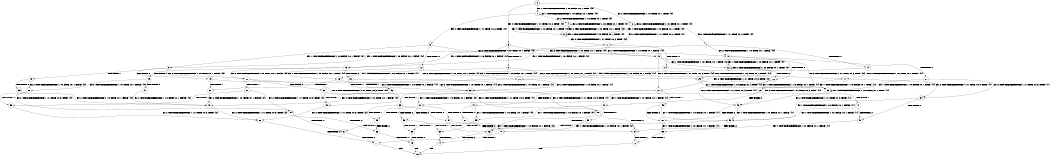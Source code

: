 digraph BCG {
size = "7, 10.5";
center = TRUE;
node [shape = circle];
0 [peripheries = 2];
0 -> 1 [label = "EX !1 !ATOMIC_EXCH_BRANCH (1, +0, FALSE, +0, 1, TRUE) !{0}"];
0 -> 2 [label = "EX !2 !ATOMIC_EXCH_BRANCH (1, +0, TRUE, +0, 1, TRUE) !{0}"];
0 -> 3 [label = "EX !0 !ATOMIC_EXCH_BRANCH (1, +1, TRUE, +0, 2, TRUE) !{0}"];
1 -> 4 [label = "EX !2 !ATOMIC_EXCH_BRANCH (1, +0, TRUE, +0, 1, TRUE) !{0}"];
1 -> 5 [label = "EX !0 !ATOMIC_EXCH_BRANCH (1, +1, TRUE, +0, 2, TRUE) !{0}"];
1 -> 1 [label = "EX !1 !ATOMIC_EXCH_BRANCH (1, +0, FALSE, +0, 1, TRUE) !{0}"];
2 -> 6 [label = "EX !1 !ATOMIC_EXCH_BRANCH (1, +0, FALSE, +0, 1, TRUE) !{0}"];
2 -> 7 [label = "EX !0 !ATOMIC_EXCH_BRANCH (1, +1, TRUE, +0, 2, TRUE) !{0}"];
2 -> 2 [label = "EX !2 !ATOMIC_EXCH_BRANCH (1, +0, TRUE, +0, 1, TRUE) !{0}"];
3 -> 8 [label = "TERMINATE !0"];
3 -> 9 [label = "EX !1 !ATOMIC_EXCH_BRANCH (1, +0, FALSE, +0, 1, FALSE) !{0}"];
3 -> 10 [label = "EX !2 !ATOMIC_EXCH_BRANCH (1, +0, TRUE, +0, 1, FALSE) !{0}"];
4 -> 11 [label = "EX !0 !ATOMIC_EXCH_BRANCH (1, +1, TRUE, +0, 2, TRUE) !{0}"];
4 -> 4 [label = "EX !2 !ATOMIC_EXCH_BRANCH (1, +0, TRUE, +0, 1, TRUE) !{0}"];
4 -> 6 [label = "EX !1 !ATOMIC_EXCH_BRANCH (1, +0, FALSE, +0, 1, TRUE) !{0}"];
5 -> 12 [label = "TERMINATE !0"];
5 -> 13 [label = "EX !2 !ATOMIC_EXCH_BRANCH (1, +0, TRUE, +0, 1, FALSE) !{0}"];
5 -> 9 [label = "EX !1 !ATOMIC_EXCH_BRANCH (1, +0, FALSE, +0, 1, FALSE) !{0}"];
6 -> 11 [label = "EX !0 !ATOMIC_EXCH_BRANCH (1, +1, TRUE, +0, 2, TRUE) !{0}"];
6 -> 4 [label = "EX !2 !ATOMIC_EXCH_BRANCH (1, +0, TRUE, +0, 1, TRUE) !{0}"];
6 -> 6 [label = "EX !1 !ATOMIC_EXCH_BRANCH (1, +0, FALSE, +0, 1, TRUE) !{0}"];
7 -> 14 [label = "TERMINATE !0"];
7 -> 15 [label = "EX !1 !ATOMIC_EXCH_BRANCH (1, +0, FALSE, +0, 1, FALSE) !{0}"];
7 -> 10 [label = "EX !2 !ATOMIC_EXCH_BRANCH (1, +0, TRUE, +0, 1, FALSE) !{0}"];
8 -> 16 [label = "EX !1 !ATOMIC_EXCH_BRANCH (1, +0, FALSE, +0, 1, FALSE) !{1}"];
8 -> 17 [label = "EX !2 !ATOMIC_EXCH_BRANCH (1, +0, TRUE, +0, 1, FALSE) !{1}"];
9 -> 18 [label = "TERMINATE !1"];
9 -> 19 [label = "TERMINATE !0"];
9 -> 20 [label = "EX !2 !ATOMIC_EXCH_BRANCH (1, +0, TRUE, +0, 1, FALSE) !{0}"];
10 -> 21 [label = "TERMINATE !0"];
10 -> 22 [label = "EX !1 !ATOMIC_EXCH_BRANCH (1, +0, FALSE, +0, 1, TRUE) !{0}"];
10 -> 23 [label = "EX !2 !ATOMIC_EXCH_BRANCH (1, +1, TRUE, +0, 3, TRUE) !{0}"];
11 -> 24 [label = "TERMINATE !0"];
11 -> 13 [label = "EX !2 !ATOMIC_EXCH_BRANCH (1, +0, TRUE, +0, 1, FALSE) !{0}"];
11 -> 15 [label = "EX !1 !ATOMIC_EXCH_BRANCH (1, +0, FALSE, +0, 1, FALSE) !{0}"];
12 -> 25 [label = "EX !2 !ATOMIC_EXCH_BRANCH (1, +0, TRUE, +0, 1, FALSE) !{1}"];
12 -> 16 [label = "EX !1 !ATOMIC_EXCH_BRANCH (1, +0, FALSE, +0, 1, FALSE) !{1}"];
13 -> 26 [label = "TERMINATE !0"];
13 -> 27 [label = "EX !2 !ATOMIC_EXCH_BRANCH (1, +1, TRUE, +0, 3, TRUE) !{0}"];
13 -> 22 [label = "EX !1 !ATOMIC_EXCH_BRANCH (1, +0, FALSE, +0, 1, TRUE) !{0}"];
14 -> 28 [label = "EX !1 !ATOMIC_EXCH_BRANCH (1, +0, FALSE, +0, 1, FALSE) !{1}"];
14 -> 17 [label = "EX !2 !ATOMIC_EXCH_BRANCH (1, +0, TRUE, +0, 1, FALSE) !{1}"];
15 -> 29 [label = "TERMINATE !1"];
15 -> 30 [label = "TERMINATE !0"];
15 -> 20 [label = "EX !2 !ATOMIC_EXCH_BRANCH (1, +0, TRUE, +0, 1, FALSE) !{0}"];
16 -> 31 [label = "TERMINATE !1"];
16 -> 32 [label = "EX !2 !ATOMIC_EXCH_BRANCH (1, +0, TRUE, +0, 1, FALSE) !{1}"];
17 -> 33 [label = "EX !1 !ATOMIC_EXCH_BRANCH (1, +0, FALSE, +0, 1, TRUE) !{1}"];
17 -> 34 [label = "EX !2 !ATOMIC_EXCH_BRANCH (1, +1, TRUE, +0, 3, TRUE) !{1}"];
18 -> 35 [label = "TERMINATE !0"];
18 -> 36 [label = "EX !2 !ATOMIC_EXCH_BRANCH (1, +0, TRUE, +0, 1, FALSE) !{0}"];
19 -> 31 [label = "TERMINATE !1"];
19 -> 32 [label = "EX !2 !ATOMIC_EXCH_BRANCH (1, +0, TRUE, +0, 1, FALSE) !{1}"];
20 -> 37 [label = "TERMINATE !1"];
20 -> 38 [label = "TERMINATE !0"];
20 -> 39 [label = "EX !2 !ATOMIC_EXCH_BRANCH (1, +1, TRUE, +0, 3, TRUE) !{0}"];
21 -> 33 [label = "EX !1 !ATOMIC_EXCH_BRANCH (1, +0, FALSE, +0, 1, TRUE) !{1}"];
21 -> 34 [label = "EX !2 !ATOMIC_EXCH_BRANCH (1, +1, TRUE, +0, 3, TRUE) !{1}"];
22 -> 26 [label = "TERMINATE !0"];
22 -> 27 [label = "EX !2 !ATOMIC_EXCH_BRANCH (1, +1, TRUE, +0, 3, TRUE) !{0}"];
22 -> 22 [label = "EX !1 !ATOMIC_EXCH_BRANCH (1, +0, FALSE, +0, 1, TRUE) !{0}"];
23 -> 40 [label = "TERMINATE !2"];
23 -> 41 [label = "TERMINATE !0"];
23 -> 42 [label = "EX !1 !ATOMIC_EXCH_BRANCH (1, +0, FALSE, +0, 1, FALSE) !{0}"];
24 -> 25 [label = "EX !2 !ATOMIC_EXCH_BRANCH (1, +0, TRUE, +0, 1, FALSE) !{1}"];
24 -> 28 [label = "EX !1 !ATOMIC_EXCH_BRANCH (1, +0, FALSE, +0, 1, FALSE) !{1}"];
25 -> 43 [label = "EX !2 !ATOMIC_EXCH_BRANCH (1, +1, TRUE, +0, 3, TRUE) !{1}"];
25 -> 33 [label = "EX !1 !ATOMIC_EXCH_BRANCH (1, +0, FALSE, +0, 1, TRUE) !{1}"];
26 -> 43 [label = "EX !2 !ATOMIC_EXCH_BRANCH (1, +1, TRUE, +0, 3, TRUE) !{1}"];
26 -> 33 [label = "EX !1 !ATOMIC_EXCH_BRANCH (1, +0, FALSE, +0, 1, TRUE) !{1}"];
27 -> 44 [label = "TERMINATE !2"];
27 -> 45 [label = "TERMINATE !0"];
27 -> 42 [label = "EX !1 !ATOMIC_EXCH_BRANCH (1, +0, FALSE, +0, 1, FALSE) !{0}"];
28 -> 46 [label = "TERMINATE !1"];
28 -> 32 [label = "EX !2 !ATOMIC_EXCH_BRANCH (1, +0, TRUE, +0, 1, FALSE) !{1}"];
29 -> 47 [label = "TERMINATE !0"];
29 -> 36 [label = "EX !2 !ATOMIC_EXCH_BRANCH (1, +0, TRUE, +0, 1, FALSE) !{0}"];
30 -> 46 [label = "TERMINATE !1"];
30 -> 32 [label = "EX !2 !ATOMIC_EXCH_BRANCH (1, +0, TRUE, +0, 1, FALSE) !{1}"];
31 -> 48 [label = "EX !2 !ATOMIC_EXCH_BRANCH (1, +0, TRUE, +0, 1, FALSE) !{2}"];
32 -> 49 [label = "TERMINATE !1"];
32 -> 50 [label = "EX !2 !ATOMIC_EXCH_BRANCH (1, +1, TRUE, +0, 3, TRUE) !{1}"];
33 -> 43 [label = "EX !2 !ATOMIC_EXCH_BRANCH (1, +1, TRUE, +0, 3, TRUE) !{1}"];
33 -> 33 [label = "EX !1 !ATOMIC_EXCH_BRANCH (1, +0, FALSE, +0, 1, TRUE) !{1}"];
34 -> 51 [label = "TERMINATE !2"];
34 -> 52 [label = "EX !1 !ATOMIC_EXCH_BRANCH (1, +0, FALSE, +0, 1, FALSE) !{1}"];
35 -> 48 [label = "EX !2 !ATOMIC_EXCH_BRANCH (1, +0, TRUE, +0, 1, FALSE) !{2}"];
36 -> 53 [label = "TERMINATE !0"];
36 -> 54 [label = "EX !2 !ATOMIC_EXCH_BRANCH (1, +1, TRUE, +0, 3, TRUE) !{0}"];
37 -> 53 [label = "TERMINATE !0"];
37 -> 54 [label = "EX !2 !ATOMIC_EXCH_BRANCH (1, +1, TRUE, +0, 3, TRUE) !{0}"];
38 -> 49 [label = "TERMINATE !1"];
38 -> 50 [label = "EX !2 !ATOMIC_EXCH_BRANCH (1, +1, TRUE, +0, 3, TRUE) !{1}"];
39 -> 55 [label = "TERMINATE !1"];
39 -> 56 [label = "TERMINATE !2"];
39 -> 57 [label = "TERMINATE !0"];
40 -> 58 [label = "TERMINATE !0"];
40 -> 59 [label = "EX !1 !ATOMIC_EXCH_BRANCH (1, +0, FALSE, +0, 1, FALSE) !{0}"];
41 -> 51 [label = "TERMINATE !2"];
41 -> 52 [label = "EX !1 !ATOMIC_EXCH_BRANCH (1, +0, FALSE, +0, 1, FALSE) !{1}"];
42 -> 55 [label = "TERMINATE !1"];
42 -> 56 [label = "TERMINATE !2"];
42 -> 57 [label = "TERMINATE !0"];
43 -> 60 [label = "TERMINATE !2"];
43 -> 52 [label = "EX !1 !ATOMIC_EXCH_BRANCH (1, +0, FALSE, +0, 1, FALSE) !{1}"];
44 -> 61 [label = "TERMINATE !0"];
44 -> 59 [label = "EX !1 !ATOMIC_EXCH_BRANCH (1, +0, FALSE, +0, 1, FALSE) !{0}"];
45 -> 60 [label = "TERMINATE !2"];
45 -> 52 [label = "EX !1 !ATOMIC_EXCH_BRANCH (1, +0, FALSE, +0, 1, FALSE) !{1}"];
46 -> 48 [label = "EX !2 !ATOMIC_EXCH_BRANCH (1, +0, TRUE, +0, 1, FALSE) !{2}"];
47 -> 48 [label = "EX !2 !ATOMIC_EXCH_BRANCH (1, +0, TRUE, +0, 1, FALSE) !{2}"];
48 -> 62 [label = "EX !2 !ATOMIC_EXCH_BRANCH (1, +1, TRUE, +0, 3, TRUE) !{2}"];
49 -> 62 [label = "EX !2 !ATOMIC_EXCH_BRANCH (1, +1, TRUE, +0, 3, TRUE) !{2}"];
50 -> 63 [label = "TERMINATE !1"];
50 -> 64 [label = "TERMINATE !2"];
51 -> 65 [label = "EX !1 !ATOMIC_EXCH_BRANCH (1, +0, FALSE, +0, 1, FALSE) !{1}"];
52 -> 63 [label = "TERMINATE !1"];
52 -> 64 [label = "TERMINATE !2"];
53 -> 62 [label = "EX !2 !ATOMIC_EXCH_BRANCH (1, +1, TRUE, +0, 3, TRUE) !{2}"];
54 -> 66 [label = "TERMINATE !2"];
54 -> 67 [label = "TERMINATE !0"];
55 -> 66 [label = "TERMINATE !2"];
55 -> 67 [label = "TERMINATE !0"];
56 -> 68 [label = "TERMINATE !1"];
56 -> 69 [label = "TERMINATE !0"];
57 -> 63 [label = "TERMINATE !1"];
57 -> 64 [label = "TERMINATE !2"];
58 -> 70 [label = "EX !1 !ATOMIC_EXCH_BRANCH (1, +0, FALSE, +0, 1, FALSE) !{2}"];
59 -> 68 [label = "TERMINATE !1"];
59 -> 69 [label = "TERMINATE !0"];
60 -> 65 [label = "EX !1 !ATOMIC_EXCH_BRANCH (1, +0, FALSE, +0, 1, FALSE) !{1}"];
61 -> 70 [label = "EX !1 !ATOMIC_EXCH_BRANCH (1, +0, FALSE, +0, 1, FALSE) !{2}"];
62 -> 71 [label = "TERMINATE !2"];
63 -> 71 [label = "TERMINATE !2"];
64 -> 72 [label = "TERMINATE !1"];
65 -> 72 [label = "TERMINATE !1"];
66 -> 73 [label = "TERMINATE !0"];
67 -> 71 [label = "TERMINATE !2"];
68 -> 73 [label = "TERMINATE !0"];
69 -> 74 [label = "TERMINATE !1"];
70 -> 74 [label = "TERMINATE !1"];
71 -> 75 [label = "exit"];
72 -> 75 [label = "exit"];
73 -> 75 [label = "exit"];
74 -> 75 [label = "exit"];
}
